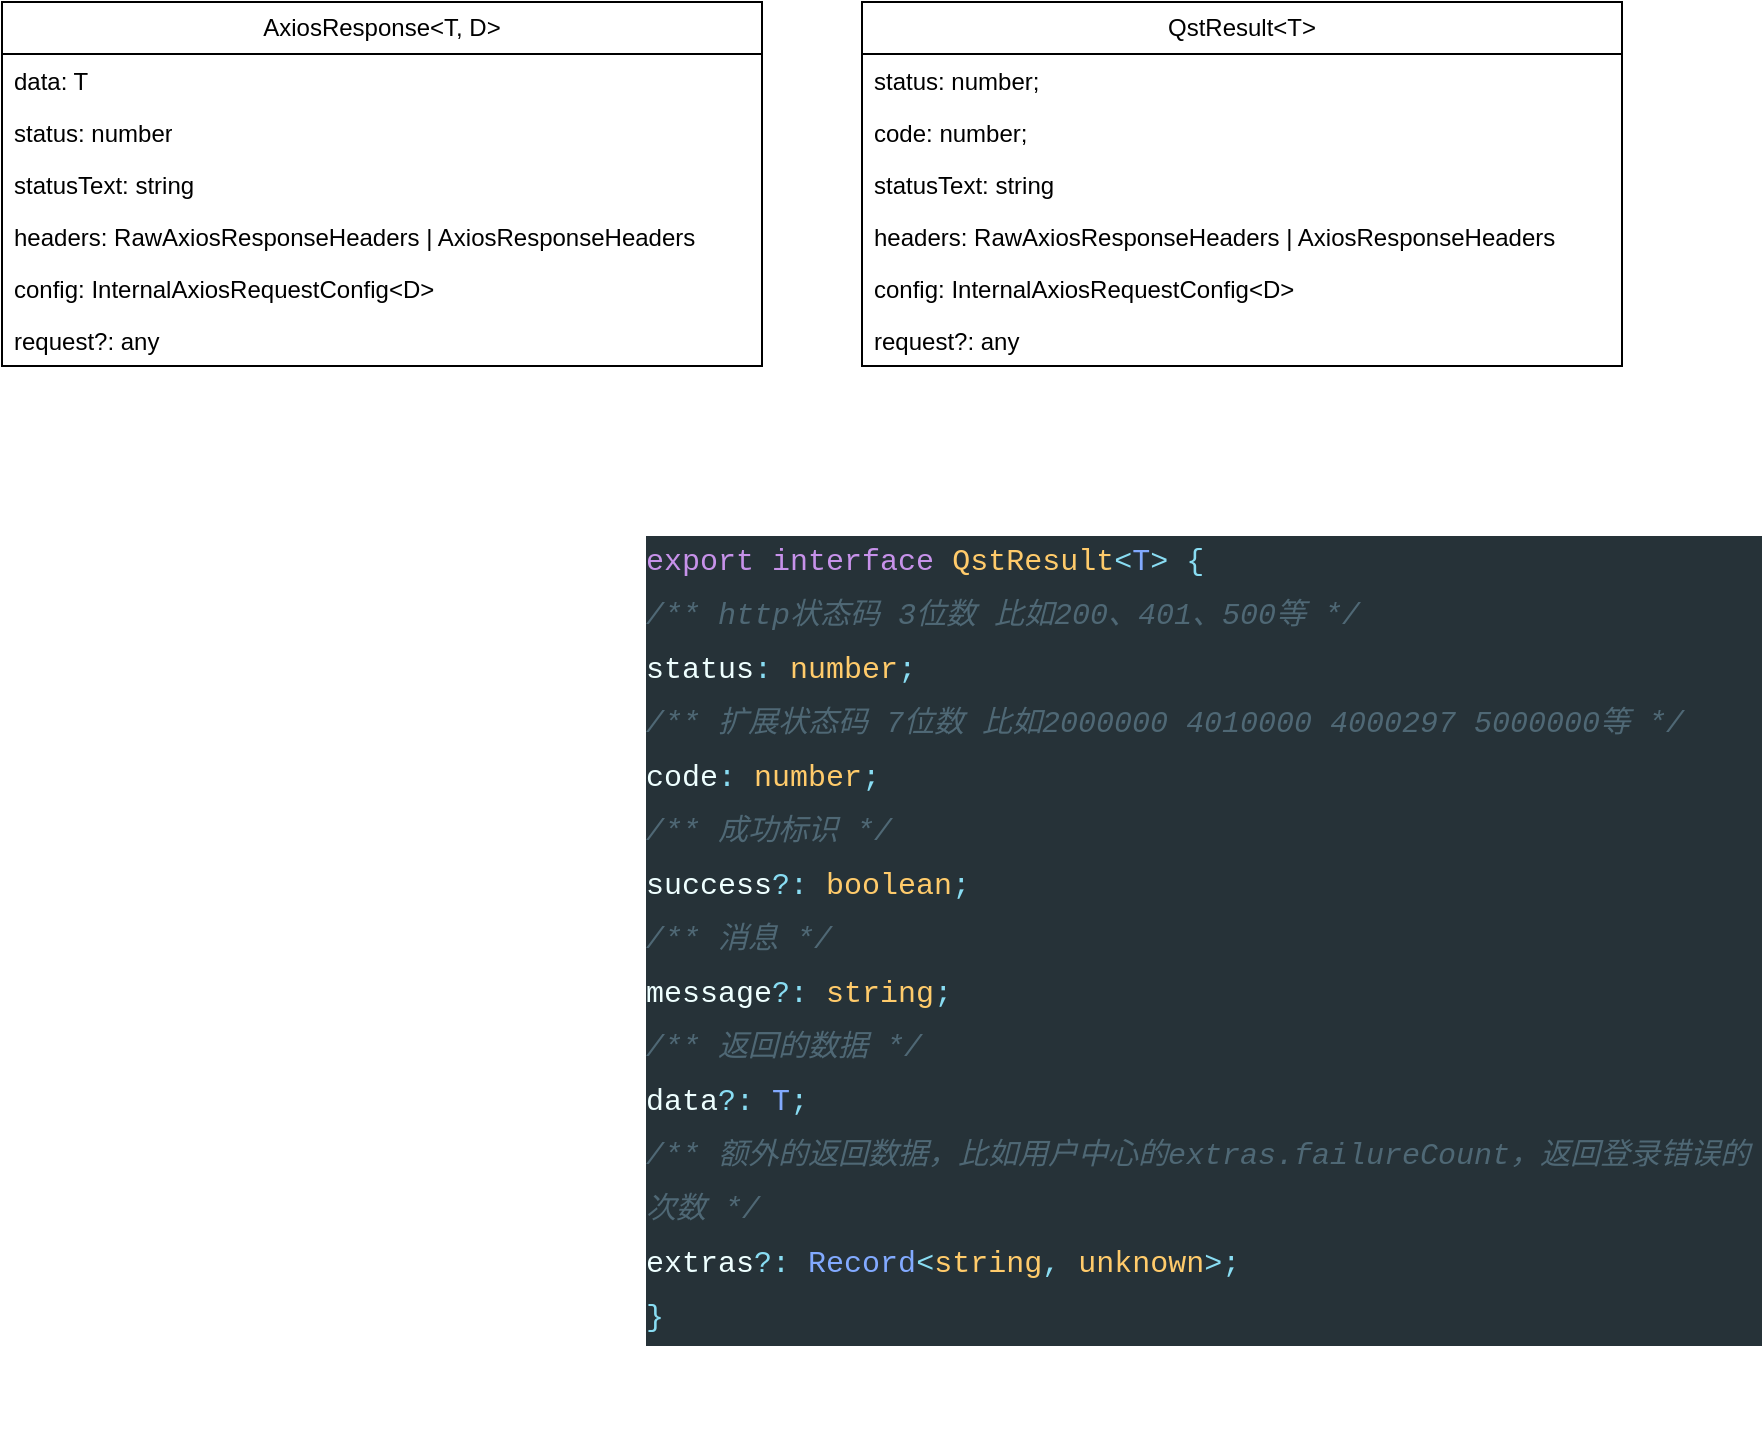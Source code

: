 <mxfile version="21.7.2" type="github">
  <diagram name="第 1 页" id="xQtrfD_Nb6HlviRhQj4i">
    <mxGraphModel dx="1306" dy="773" grid="1" gridSize="10" guides="1" tooltips="1" connect="1" arrows="1" fold="1" page="1" pageScale="1" pageWidth="827" pageHeight="1169" math="0" shadow="0">
      <root>
        <mxCell id="0" />
        <mxCell id="1" parent="0" />
        <mxCell id="5VQ-BHDmZFzjsblghesp-5" value="AxiosResponse&amp;lt;T, D&amp;gt;" style="swimlane;fontStyle=0;childLayout=stackLayout;horizontal=1;startSize=26;fillColor=none;horizontalStack=0;resizeParent=1;resizeParentMax=0;resizeLast=0;collapsible=1;marginBottom=0;whiteSpace=wrap;html=1;" vertex="1" parent="1">
          <mxGeometry x="80" y="120" width="380" height="182" as="geometry">
            <mxRectangle x="110" y="90" width="120" height="30" as="alternateBounds" />
          </mxGeometry>
        </mxCell>
        <mxCell id="5VQ-BHDmZFzjsblghesp-6" value="data: T" style="text;align=left;verticalAlign=top;spacingLeft=4;spacingRight=4;overflow=hidden;rotatable=0;points=[[0,0.5],[1,0.5]];portConstraint=eastwest;whiteSpace=wrap;html=1;" vertex="1" parent="5VQ-BHDmZFzjsblghesp-5">
          <mxGeometry y="26" width="380" height="26" as="geometry" />
        </mxCell>
        <mxCell id="5VQ-BHDmZFzjsblghesp-7" value="status: number" style="text;strokeColor=none;fillColor=none;align=left;verticalAlign=top;spacingLeft=4;spacingRight=4;overflow=hidden;rotatable=0;points=[[0,0.5],[1,0.5]];portConstraint=eastwest;whiteSpace=wrap;html=1;" vertex="1" parent="5VQ-BHDmZFzjsblghesp-5">
          <mxGeometry y="52" width="380" height="26" as="geometry" />
        </mxCell>
        <mxCell id="5VQ-BHDmZFzjsblghesp-8" value="statusText: string" style="text;strokeColor=none;fillColor=none;align=left;verticalAlign=top;spacingLeft=4;spacingRight=4;overflow=hidden;rotatable=0;points=[[0,0.5],[1,0.5]];portConstraint=eastwest;whiteSpace=wrap;html=1;" vertex="1" parent="5VQ-BHDmZFzjsblghesp-5">
          <mxGeometry y="78" width="380" height="26" as="geometry" />
        </mxCell>
        <mxCell id="5VQ-BHDmZFzjsblghesp-10" value="headers: RawAxiosResponseHeaders | AxiosResponseHeaders" style="text;strokeColor=none;fillColor=none;align=left;verticalAlign=top;spacingLeft=4;spacingRight=4;overflow=hidden;rotatable=0;points=[[0,0.5],[1,0.5]];portConstraint=eastwest;whiteSpace=wrap;html=1;" vertex="1" parent="5VQ-BHDmZFzjsblghesp-5">
          <mxGeometry y="104" width="380" height="26" as="geometry" />
        </mxCell>
        <mxCell id="5VQ-BHDmZFzjsblghesp-11" value="config: InternalAxiosRequestConfig&amp;lt;D&amp;gt;" style="text;strokeColor=none;fillColor=none;align=left;verticalAlign=top;spacingLeft=4;spacingRight=4;overflow=hidden;rotatable=0;points=[[0,0.5],[1,0.5]];portConstraint=eastwest;whiteSpace=wrap;html=1;" vertex="1" parent="5VQ-BHDmZFzjsblghesp-5">
          <mxGeometry y="130" width="380" height="26" as="geometry" />
        </mxCell>
        <mxCell id="5VQ-BHDmZFzjsblghesp-12" value="request?: any" style="text;strokeColor=none;fillColor=none;align=left;verticalAlign=top;spacingLeft=4;spacingRight=4;overflow=hidden;rotatable=0;points=[[0,0.5],[1,0.5]];portConstraint=eastwest;whiteSpace=wrap;html=1;" vertex="1" parent="5VQ-BHDmZFzjsblghesp-5">
          <mxGeometry y="156" width="380" height="26" as="geometry" />
        </mxCell>
        <mxCell id="5VQ-BHDmZFzjsblghesp-15" value="&lt;div style=&quot;color: rgb(212, 212, 212); background-color: rgb(38, 50, 56); font-family: &amp;quot;Fira Code&amp;quot;, Menlo, Monaco, &amp;quot;Courier New&amp;quot;, monospace, Menlo, Monaco, &amp;quot;Courier New&amp;quot;, monospace; font-weight: normal; font-size: 15px; line-height: 27px;&quot;&gt;&lt;div&gt;&lt;span style=&quot;color: #c792ea;&quot;&gt;export&lt;/span&gt;&lt;span style=&quot;color: #eeffff;&quot;&gt; &lt;/span&gt;&lt;span style=&quot;color: #c792ea;&quot;&gt;interface&lt;/span&gt;&lt;span style=&quot;color: #eeffff;&quot;&gt; &lt;/span&gt;&lt;span style=&quot;color: #ffcb6b;&quot;&gt;QstResult&lt;/span&gt;&lt;span style=&quot;color: #89ddf3;&quot;&gt;&amp;lt;&lt;/span&gt;&lt;span style=&quot;color: #82aaff;&quot;&gt;T&lt;/span&gt;&lt;span style=&quot;color: #89ddf3;&quot;&gt;&amp;gt;&lt;/span&gt;&lt;span style=&quot;color: #eeffff;&quot;&gt; &lt;/span&gt;&lt;span style=&quot;color: #89ddf3;&quot;&gt;{&lt;/span&gt;&lt;/div&gt;&lt;div&gt;&lt;span style=&quot;color: #eeffff;&quot;&gt;  &lt;/span&gt;&lt;span style=&quot;color: #4f6875;font-style: italic;&quot;&gt;/** http状态码 3位数 比如200、401、500等 */&lt;/span&gt;&lt;/div&gt;&lt;div&gt;&lt;span style=&quot;color: #eeffff;&quot;&gt;  status&lt;/span&gt;&lt;span style=&quot;color: #89ddf3;&quot;&gt;:&lt;/span&gt;&lt;span style=&quot;color: #eeffff;&quot;&gt; &lt;/span&gt;&lt;span style=&quot;color: #ffcb6b;&quot;&gt;number&lt;/span&gt;&lt;span style=&quot;color: #89ddf3;&quot;&gt;;&lt;/span&gt;&lt;/div&gt;&lt;div&gt;&lt;span style=&quot;color: #eeffff;&quot;&gt;  &lt;/span&gt;&lt;span style=&quot;color: #4f6875;font-style: italic;&quot;&gt;/** 扩展状态码 7位数 比如2000000 4010000 4000297 5000000等 */&lt;/span&gt;&lt;/div&gt;&lt;div&gt;&lt;span style=&quot;color: #eeffff;&quot;&gt;  code&lt;/span&gt;&lt;span style=&quot;color: #89ddf3;&quot;&gt;:&lt;/span&gt;&lt;span style=&quot;color: #eeffff;&quot;&gt; &lt;/span&gt;&lt;span style=&quot;color: #ffcb6b;&quot;&gt;number&lt;/span&gt;&lt;span style=&quot;color: #89ddf3;&quot;&gt;;&lt;/span&gt;&lt;/div&gt;&lt;div&gt;&lt;span style=&quot;color: #eeffff;&quot;&gt;  &lt;/span&gt;&lt;span style=&quot;color: #4f6875;font-style: italic;&quot;&gt;/** 成功标识 */&lt;/span&gt;&lt;/div&gt;&lt;div&gt;&lt;span style=&quot;color: #eeffff;&quot;&gt;  success&lt;/span&gt;&lt;span style=&quot;color: #89ddf3;&quot;&gt;?:&lt;/span&gt;&lt;span style=&quot;color: #eeffff;&quot;&gt; &lt;/span&gt;&lt;span style=&quot;color: #ffcb6b;&quot;&gt;boolean&lt;/span&gt;&lt;span style=&quot;color: #89ddf3;&quot;&gt;;&lt;/span&gt;&lt;/div&gt;&lt;div&gt;&lt;span style=&quot;color: #eeffff;&quot;&gt;  &lt;/span&gt;&lt;span style=&quot;color: #4f6875;font-style: italic;&quot;&gt;/** 消息 */&lt;/span&gt;&lt;/div&gt;&lt;div&gt;&lt;span style=&quot;color: #eeffff;&quot;&gt;  message&lt;/span&gt;&lt;span style=&quot;color: #89ddf3;&quot;&gt;?:&lt;/span&gt;&lt;span style=&quot;color: #eeffff;&quot;&gt; &lt;/span&gt;&lt;span style=&quot;color: #ffcb6b;&quot;&gt;string&lt;/span&gt;&lt;span style=&quot;color: #89ddf3;&quot;&gt;;&lt;/span&gt;&lt;/div&gt;&lt;div&gt;&lt;span style=&quot;color: #eeffff;&quot;&gt;  &lt;/span&gt;&lt;span style=&quot;color: #4f6875;font-style: italic;&quot;&gt;/** 返回的数据 */&lt;/span&gt;&lt;/div&gt;&lt;div&gt;&lt;span style=&quot;color: #eeffff;&quot;&gt;  data&lt;/span&gt;&lt;span style=&quot;color: #89ddf3;&quot;&gt;?:&lt;/span&gt;&lt;span style=&quot;color: #eeffff;&quot;&gt; &lt;/span&gt;&lt;span style=&quot;color: #82aaff;&quot;&gt;T&lt;/span&gt;&lt;span style=&quot;color: #89ddf3;&quot;&gt;;&lt;/span&gt;&lt;/div&gt;&lt;div&gt;&lt;span style=&quot;color: #eeffff;&quot;&gt;  &lt;/span&gt;&lt;span style=&quot;color: #4f6875;font-style: italic;&quot;&gt;/** 额外的返回数据，比如用户中心的extras.failureCount，返回登录错误的次数 */&lt;/span&gt;&lt;/div&gt;&lt;div&gt;&lt;span style=&quot;color: #eeffff;&quot;&gt;  extras&lt;/span&gt;&lt;span style=&quot;color: #89ddf3;&quot;&gt;?:&lt;/span&gt;&lt;span style=&quot;color: #eeffff;&quot;&gt; &lt;/span&gt;&lt;span style=&quot;color: #82aaff;&quot;&gt;Record&lt;/span&gt;&lt;span style=&quot;color: #89ddf3;&quot;&gt;&amp;lt;&lt;/span&gt;&lt;span style=&quot;color: #ffcb6b;&quot;&gt;string&lt;/span&gt;&lt;span style=&quot;color: #89ddf3;&quot;&gt;,&lt;/span&gt;&lt;span style=&quot;color: #eeffff;&quot;&gt; &lt;/span&gt;&lt;span style=&quot;color: #ffcb6b;&quot;&gt;unknown&lt;/span&gt;&lt;span style=&quot;color: #89ddf3;&quot;&gt;&amp;gt;;&lt;/span&gt;&lt;/div&gt;&lt;div&gt;&lt;span style=&quot;color: #89ddf3;&quot;&gt;}&lt;/span&gt;&lt;/div&gt;&lt;/div&gt;" style="text;whiteSpace=wrap;html=1;" vertex="1" parent="1">
          <mxGeometry x="400" y="380" width="560" height="460" as="geometry" />
        </mxCell>
        <mxCell id="5VQ-BHDmZFzjsblghesp-16" value="QstResult&amp;lt;T&amp;gt;" style="swimlane;fontStyle=0;childLayout=stackLayout;horizontal=1;startSize=26;fillColor=none;horizontalStack=0;resizeParent=1;resizeParentMax=0;resizeLast=0;collapsible=1;marginBottom=0;whiteSpace=wrap;html=1;" vertex="1" parent="1">
          <mxGeometry x="510" y="120" width="380" height="182" as="geometry">
            <mxRectangle x="110" y="90" width="120" height="30" as="alternateBounds" />
          </mxGeometry>
        </mxCell>
        <mxCell id="5VQ-BHDmZFzjsblghesp-17" value="status: number;" style="text;align=left;verticalAlign=top;spacingLeft=4;spacingRight=4;overflow=hidden;rotatable=0;points=[[0,0.5],[1,0.5]];portConstraint=eastwest;whiteSpace=wrap;html=1;" vertex="1" parent="5VQ-BHDmZFzjsblghesp-16">
          <mxGeometry y="26" width="380" height="26" as="geometry" />
        </mxCell>
        <mxCell id="5VQ-BHDmZFzjsblghesp-18" value="code: number;" style="text;strokeColor=none;fillColor=none;align=left;verticalAlign=top;spacingLeft=4;spacingRight=4;overflow=hidden;rotatable=0;points=[[0,0.5],[1,0.5]];portConstraint=eastwest;whiteSpace=wrap;html=1;" vertex="1" parent="5VQ-BHDmZFzjsblghesp-16">
          <mxGeometry y="52" width="380" height="26" as="geometry" />
        </mxCell>
        <mxCell id="5VQ-BHDmZFzjsblghesp-19" value="statusText: string" style="text;strokeColor=none;fillColor=none;align=left;verticalAlign=top;spacingLeft=4;spacingRight=4;overflow=hidden;rotatable=0;points=[[0,0.5],[1,0.5]];portConstraint=eastwest;whiteSpace=wrap;html=1;" vertex="1" parent="5VQ-BHDmZFzjsblghesp-16">
          <mxGeometry y="78" width="380" height="26" as="geometry" />
        </mxCell>
        <mxCell id="5VQ-BHDmZFzjsblghesp-20" value="headers: RawAxiosResponseHeaders | AxiosResponseHeaders" style="text;strokeColor=none;fillColor=none;align=left;verticalAlign=top;spacingLeft=4;spacingRight=4;overflow=hidden;rotatable=0;points=[[0,0.5],[1,0.5]];portConstraint=eastwest;whiteSpace=wrap;html=1;" vertex="1" parent="5VQ-BHDmZFzjsblghesp-16">
          <mxGeometry y="104" width="380" height="26" as="geometry" />
        </mxCell>
        <mxCell id="5VQ-BHDmZFzjsblghesp-21" value="config: InternalAxiosRequestConfig&amp;lt;D&amp;gt;" style="text;strokeColor=none;fillColor=none;align=left;verticalAlign=top;spacingLeft=4;spacingRight=4;overflow=hidden;rotatable=0;points=[[0,0.5],[1,0.5]];portConstraint=eastwest;whiteSpace=wrap;html=1;" vertex="1" parent="5VQ-BHDmZFzjsblghesp-16">
          <mxGeometry y="130" width="380" height="26" as="geometry" />
        </mxCell>
        <mxCell id="5VQ-BHDmZFzjsblghesp-22" value="request?: any" style="text;strokeColor=none;fillColor=none;align=left;verticalAlign=top;spacingLeft=4;spacingRight=4;overflow=hidden;rotatable=0;points=[[0,0.5],[1,0.5]];portConstraint=eastwest;whiteSpace=wrap;html=1;" vertex="1" parent="5VQ-BHDmZFzjsblghesp-16">
          <mxGeometry y="156" width="380" height="26" as="geometry" />
        </mxCell>
      </root>
    </mxGraphModel>
  </diagram>
</mxfile>
